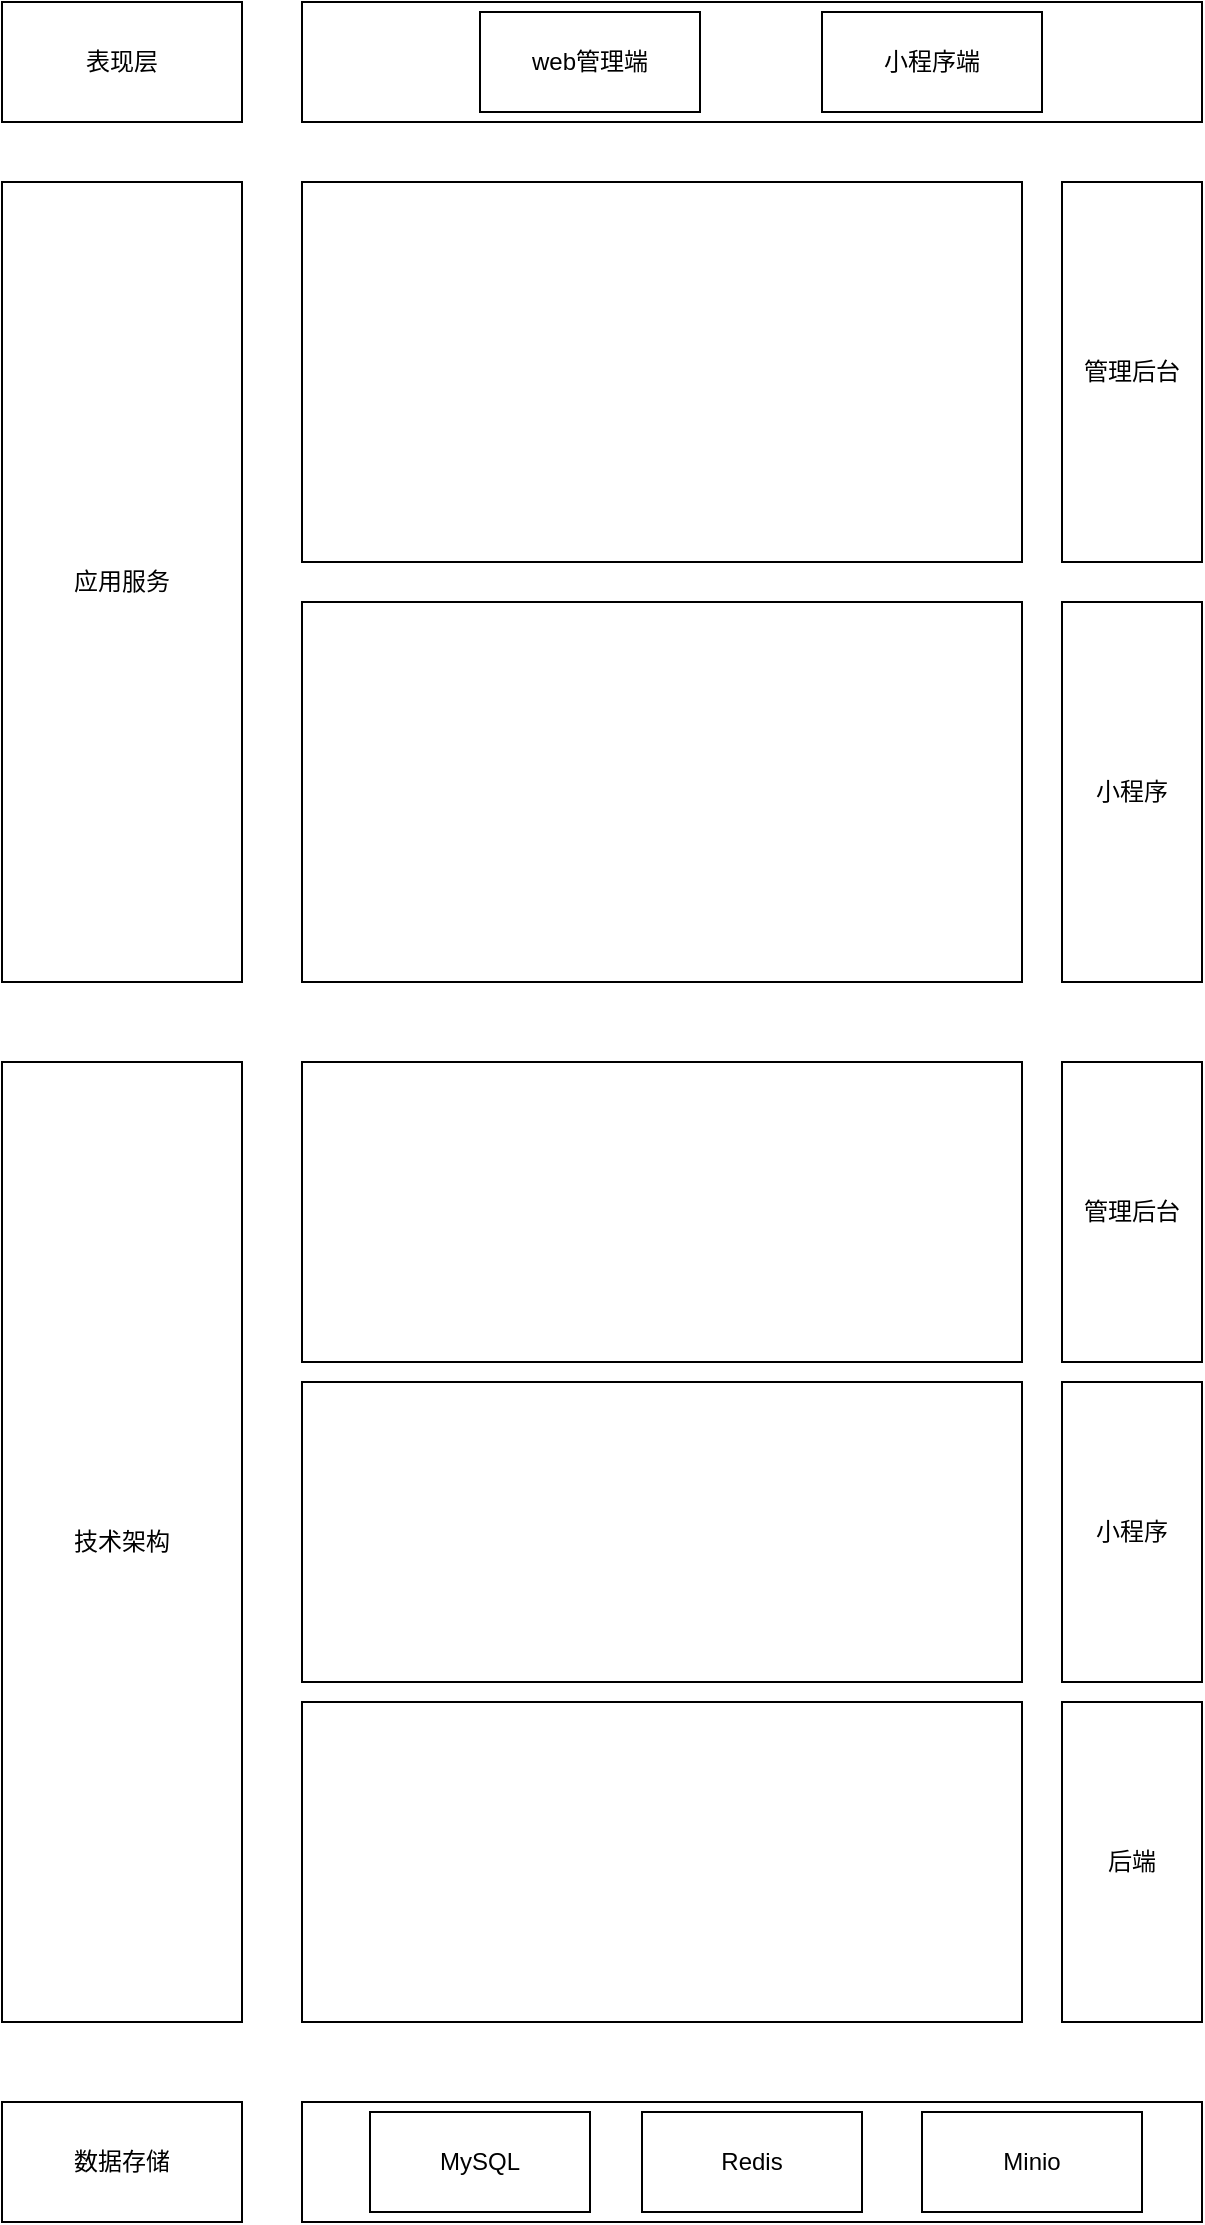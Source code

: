 <mxfile version="25.0.3">
  <diagram name="第 1 页" id="kkiRMd6nDf_l1V6F4f-9">
    <mxGraphModel dx="954" dy="566" grid="1" gridSize="10" guides="1" tooltips="1" connect="1" arrows="1" fold="1" page="1" pageScale="1" pageWidth="827" pageHeight="1169" math="0" shadow="0">
      <root>
        <mxCell id="0" />
        <mxCell id="1" parent="0" />
        <mxCell id="BB3gbroHE7xtjv3Sknmu-1" value="" style="rounded=0;whiteSpace=wrap;html=1;" vertex="1" parent="1">
          <mxGeometry x="270" y="30" width="450" height="60" as="geometry" />
        </mxCell>
        <mxCell id="BB3gbroHE7xtjv3Sknmu-2" value="表现层" style="rounded=0;whiteSpace=wrap;html=1;" vertex="1" parent="1">
          <mxGeometry x="120" y="30" width="120" height="60" as="geometry" />
        </mxCell>
        <mxCell id="BB3gbroHE7xtjv3Sknmu-3" value="web管理端" style="rounded=0;whiteSpace=wrap;html=1;" vertex="1" parent="1">
          <mxGeometry x="359" y="35" width="110" height="50" as="geometry" />
        </mxCell>
        <mxCell id="BB3gbroHE7xtjv3Sknmu-4" value="小程序端" style="rounded=0;whiteSpace=wrap;html=1;" vertex="1" parent="1">
          <mxGeometry x="530" y="35" width="110" height="50" as="geometry" />
        </mxCell>
        <mxCell id="BB3gbroHE7xtjv3Sknmu-5" value="应用服务" style="rounded=0;whiteSpace=wrap;html=1;" vertex="1" parent="1">
          <mxGeometry x="120" y="120" width="120" height="400" as="geometry" />
        </mxCell>
        <mxCell id="BB3gbroHE7xtjv3Sknmu-6" value="技术架构" style="rounded=0;whiteSpace=wrap;html=1;" vertex="1" parent="1">
          <mxGeometry x="120" y="560" width="120" height="480" as="geometry" />
        </mxCell>
        <mxCell id="BB3gbroHE7xtjv3Sknmu-7" value="数据存储" style="rounded=0;whiteSpace=wrap;html=1;" vertex="1" parent="1">
          <mxGeometry x="120" y="1080" width="120" height="60" as="geometry" />
        </mxCell>
        <mxCell id="BB3gbroHE7xtjv3Sknmu-8" value="" style="rounded=0;whiteSpace=wrap;html=1;" vertex="1" parent="1">
          <mxGeometry x="270" y="120" width="360" height="190" as="geometry" />
        </mxCell>
        <mxCell id="BB3gbroHE7xtjv3Sknmu-9" value="管理后台" style="rounded=0;whiteSpace=wrap;html=1;" vertex="1" parent="1">
          <mxGeometry x="650" y="120" width="70" height="190" as="geometry" />
        </mxCell>
        <mxCell id="BB3gbroHE7xtjv3Sknmu-10" value="" style="rounded=0;whiteSpace=wrap;html=1;" vertex="1" parent="1">
          <mxGeometry x="270" y="330" width="360" height="190" as="geometry" />
        </mxCell>
        <mxCell id="BB3gbroHE7xtjv3Sknmu-11" value="小程序" style="rounded=0;whiteSpace=wrap;html=1;" vertex="1" parent="1">
          <mxGeometry x="650" y="330" width="70" height="190" as="geometry" />
        </mxCell>
        <mxCell id="BB3gbroHE7xtjv3Sknmu-12" value="" style="rounded=0;whiteSpace=wrap;html=1;" vertex="1" parent="1">
          <mxGeometry x="270" y="560" width="360" height="150" as="geometry" />
        </mxCell>
        <mxCell id="BB3gbroHE7xtjv3Sknmu-13" value="管理后台" style="rounded=0;whiteSpace=wrap;html=1;" vertex="1" parent="1">
          <mxGeometry x="650" y="560" width="70" height="150" as="geometry" />
        </mxCell>
        <mxCell id="BB3gbroHE7xtjv3Sknmu-14" value="" style="rounded=0;whiteSpace=wrap;html=1;" vertex="1" parent="1">
          <mxGeometry x="270" y="880" width="360" height="160" as="geometry" />
        </mxCell>
        <mxCell id="BB3gbroHE7xtjv3Sknmu-15" value="后端" style="rounded=0;whiteSpace=wrap;html=1;" vertex="1" parent="1">
          <mxGeometry x="650" y="880" width="70" height="160" as="geometry" />
        </mxCell>
        <mxCell id="BB3gbroHE7xtjv3Sknmu-16" value="" style="rounded=0;whiteSpace=wrap;html=1;" vertex="1" parent="1">
          <mxGeometry x="270" y="1080" width="450" height="60" as="geometry" />
        </mxCell>
        <mxCell id="BB3gbroHE7xtjv3Sknmu-17" value="MySQL" style="rounded=0;whiteSpace=wrap;html=1;" vertex="1" parent="1">
          <mxGeometry x="304" y="1085" width="110" height="50" as="geometry" />
        </mxCell>
        <mxCell id="BB3gbroHE7xtjv3Sknmu-18" value="Redis" style="rounded=0;whiteSpace=wrap;html=1;" vertex="1" parent="1">
          <mxGeometry x="440" y="1085" width="110" height="50" as="geometry" />
        </mxCell>
        <mxCell id="BB3gbroHE7xtjv3Sknmu-19" value="Minio" style="rounded=0;whiteSpace=wrap;html=1;" vertex="1" parent="1">
          <mxGeometry x="580" y="1085" width="110" height="50" as="geometry" />
        </mxCell>
        <mxCell id="BB3gbroHE7xtjv3Sknmu-20" value="" style="rounded=0;whiteSpace=wrap;html=1;" vertex="1" parent="1">
          <mxGeometry x="270" y="720" width="360" height="150" as="geometry" />
        </mxCell>
        <mxCell id="BB3gbroHE7xtjv3Sknmu-21" value="小程序" style="rounded=0;whiteSpace=wrap;html=1;" vertex="1" parent="1">
          <mxGeometry x="650" y="720" width="70" height="150" as="geometry" />
        </mxCell>
      </root>
    </mxGraphModel>
  </diagram>
</mxfile>
